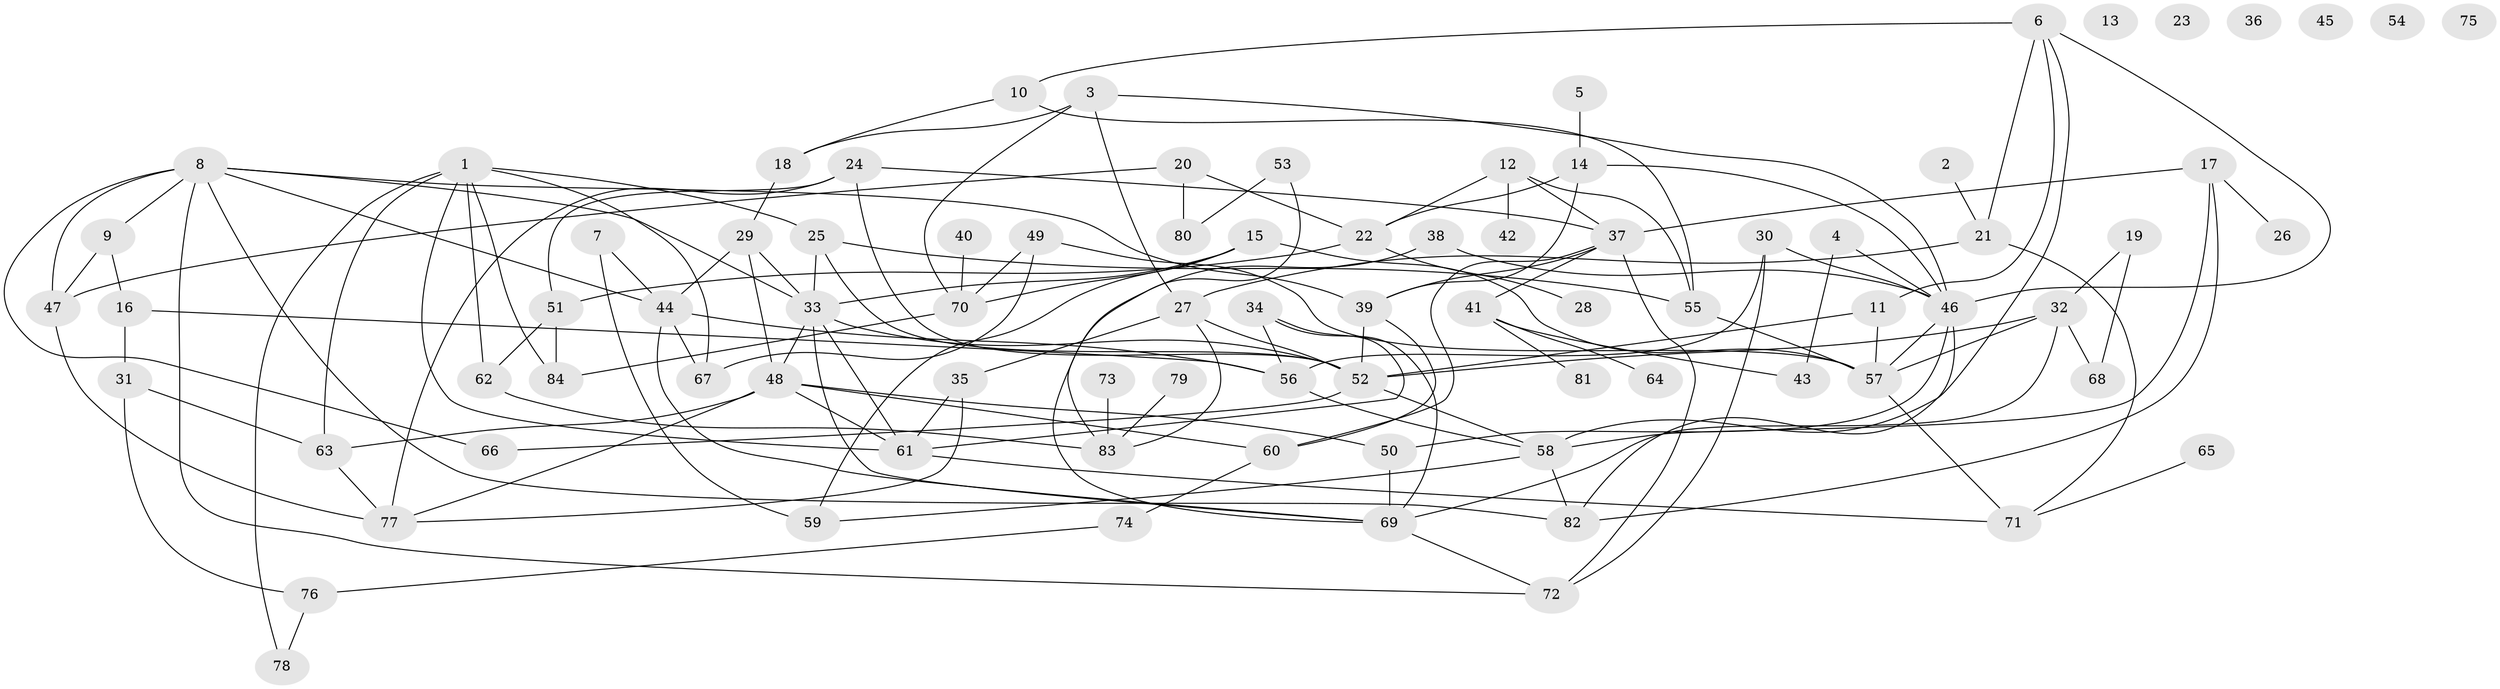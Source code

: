 // coarse degree distribution, {6: 0.2222222222222222, 5: 0.044444444444444446, 3: 0.13333333333333333, 1: 0.2, 4: 0.13333333333333333, 7: 0.06666666666666667, 10: 0.06666666666666667, 2: 0.06666666666666667, 8: 0.06666666666666667}
// Generated by graph-tools (version 1.1) at 2025/35/03/04/25 23:35:55]
// undirected, 84 vertices, 144 edges
graph export_dot {
  node [color=gray90,style=filled];
  1;
  2;
  3;
  4;
  5;
  6;
  7;
  8;
  9;
  10;
  11;
  12;
  13;
  14;
  15;
  16;
  17;
  18;
  19;
  20;
  21;
  22;
  23;
  24;
  25;
  26;
  27;
  28;
  29;
  30;
  31;
  32;
  33;
  34;
  35;
  36;
  37;
  38;
  39;
  40;
  41;
  42;
  43;
  44;
  45;
  46;
  47;
  48;
  49;
  50;
  51;
  52;
  53;
  54;
  55;
  56;
  57;
  58;
  59;
  60;
  61;
  62;
  63;
  64;
  65;
  66;
  67;
  68;
  69;
  70;
  71;
  72;
  73;
  74;
  75;
  76;
  77;
  78;
  79;
  80;
  81;
  82;
  83;
  84;
  1 -- 25;
  1 -- 61;
  1 -- 62;
  1 -- 63;
  1 -- 67;
  1 -- 78;
  1 -- 84;
  2 -- 21;
  3 -- 18;
  3 -- 27;
  3 -- 46;
  3 -- 70;
  4 -- 43;
  4 -- 46;
  5 -- 14;
  6 -- 10;
  6 -- 11;
  6 -- 21;
  6 -- 46;
  6 -- 58;
  7 -- 44;
  7 -- 59;
  8 -- 9;
  8 -- 33;
  8 -- 39;
  8 -- 44;
  8 -- 47;
  8 -- 66;
  8 -- 72;
  8 -- 82;
  9 -- 16;
  9 -- 47;
  10 -- 18;
  10 -- 55;
  11 -- 52;
  11 -- 57;
  12 -- 22;
  12 -- 37;
  12 -- 42;
  12 -- 55;
  14 -- 22;
  14 -- 39;
  14 -- 46;
  15 -- 33;
  15 -- 57;
  15 -- 59;
  15 -- 70;
  16 -- 31;
  16 -- 56;
  17 -- 26;
  17 -- 37;
  17 -- 58;
  17 -- 82;
  18 -- 29;
  19 -- 32;
  19 -- 68;
  20 -- 22;
  20 -- 47;
  20 -- 80;
  21 -- 27;
  21 -- 71;
  22 -- 28;
  22 -- 51;
  24 -- 37;
  24 -- 51;
  24 -- 52;
  24 -- 77;
  25 -- 33;
  25 -- 52;
  25 -- 55;
  27 -- 35;
  27 -- 52;
  27 -- 83;
  29 -- 33;
  29 -- 44;
  29 -- 48;
  30 -- 46;
  30 -- 56;
  30 -- 72;
  31 -- 63;
  31 -- 76;
  32 -- 52;
  32 -- 57;
  32 -- 68;
  32 -- 69;
  33 -- 48;
  33 -- 52;
  33 -- 61;
  33 -- 69;
  34 -- 56;
  34 -- 61;
  34 -- 69;
  35 -- 61;
  35 -- 77;
  37 -- 39;
  37 -- 41;
  37 -- 60;
  37 -- 72;
  38 -- 46;
  38 -- 69;
  39 -- 52;
  39 -- 60;
  40 -- 70;
  41 -- 43;
  41 -- 64;
  41 -- 81;
  44 -- 56;
  44 -- 67;
  44 -- 69;
  46 -- 50;
  46 -- 57;
  46 -- 82;
  47 -- 77;
  48 -- 50;
  48 -- 60;
  48 -- 61;
  48 -- 63;
  48 -- 77;
  49 -- 57;
  49 -- 67;
  49 -- 70;
  50 -- 69;
  51 -- 62;
  51 -- 84;
  52 -- 58;
  52 -- 66;
  53 -- 80;
  53 -- 83;
  55 -- 57;
  56 -- 58;
  57 -- 71;
  58 -- 59;
  58 -- 82;
  60 -- 74;
  61 -- 71;
  62 -- 83;
  63 -- 77;
  65 -- 71;
  69 -- 72;
  70 -- 84;
  73 -- 83;
  74 -- 76;
  76 -- 78;
  79 -- 83;
}

